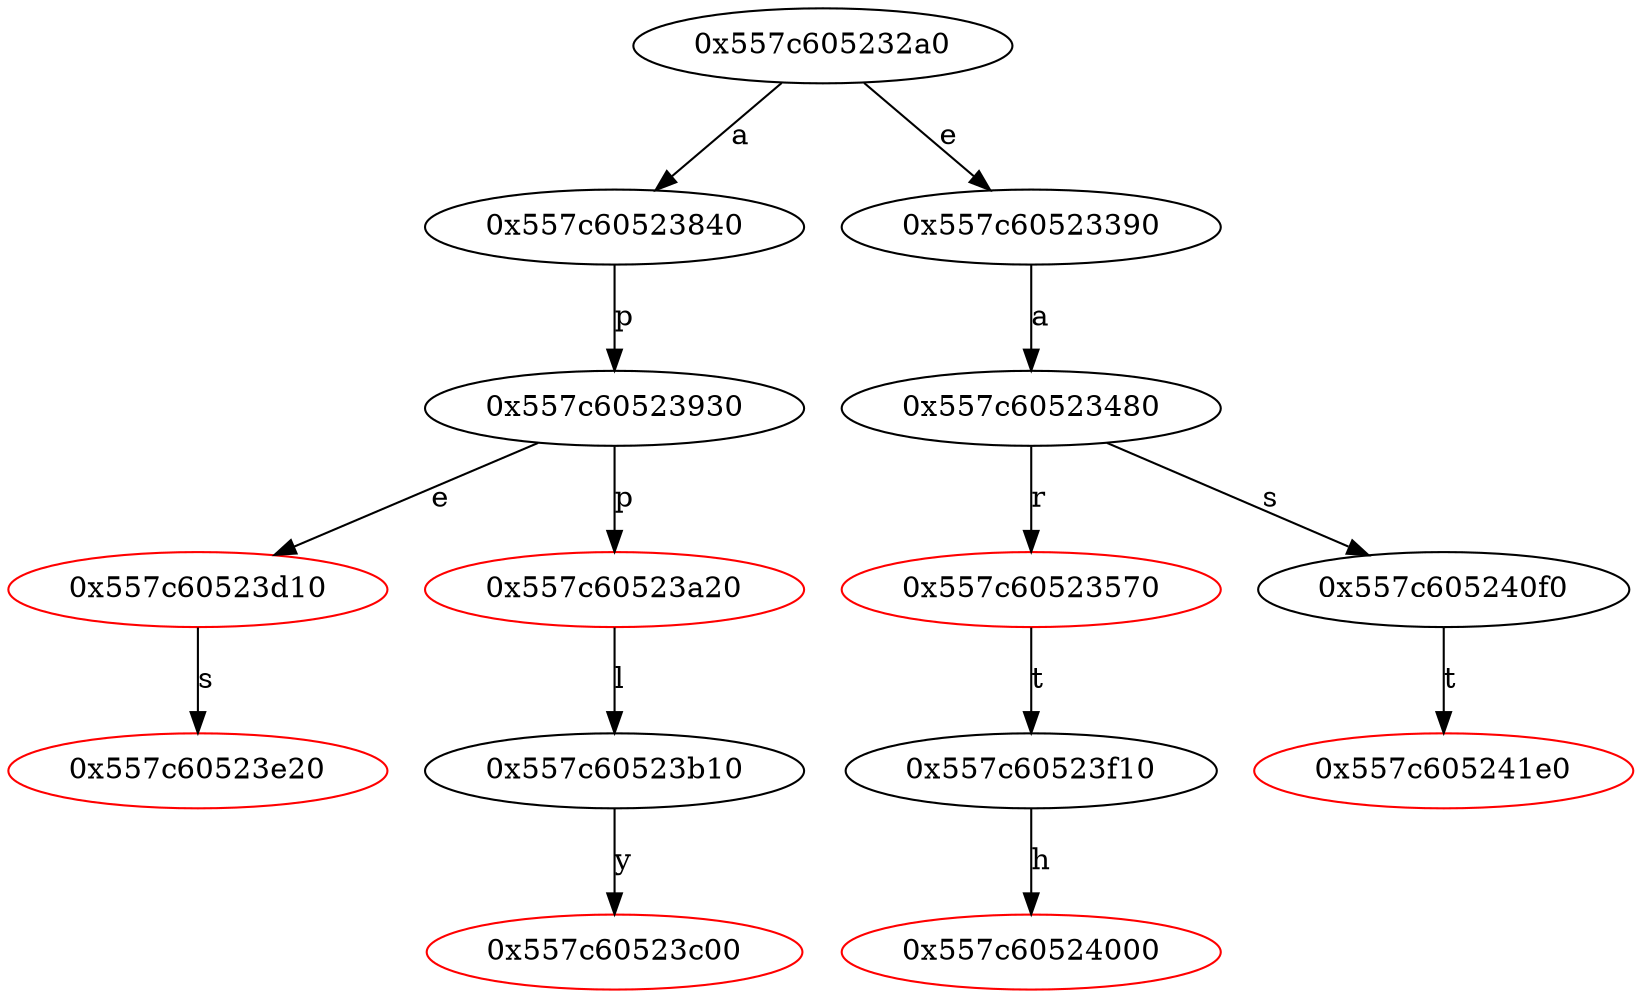 digraph TrieInsert {
"0x557c605232a0" -> {"0x557c60523840"} [label="a"]
"0x557c605232a0" -> {"0x557c60523390"} [label="e"]
"0x557c60523840" -> {"0x557c60523930"} [label="p"]
"0x557c60523390" -> {"0x557c60523480"} [label="a"]
"0x557c60523930" -> {"0x557c60523d10"} [label="e"]
"0x557c60523930" -> {"0x557c60523a20"} [label="p"]
"0x557c60523480" -> {"0x557c60523570"} [label="r"]
"0x557c60523480" -> {"0x557c605240f0"} [label="s"]
"0x557c60523d10" [color=red]
"0x557c60523d10" -> {"0x557c60523e20"} [label="s"]
"0x557c60523a20" [color=red]
"0x557c60523a20" -> {"0x557c60523b10"} [label="l"]
"0x557c60523570" [color=red]
"0x557c60523570" -> {"0x557c60523f10"} [label="t"]
"0x557c605240f0" -> {"0x557c605241e0"} [label="t"]
"0x557c60523e20" [color=red]
"0x557c60523b10" -> {"0x557c60523c00"} [label="y"]
"0x557c60523f10" -> {"0x557c60524000"} [label="h"]
"0x557c605241e0" [color=red]
"0x557c60523c00" [color=red]
"0x557c60524000" [color=red]
}
